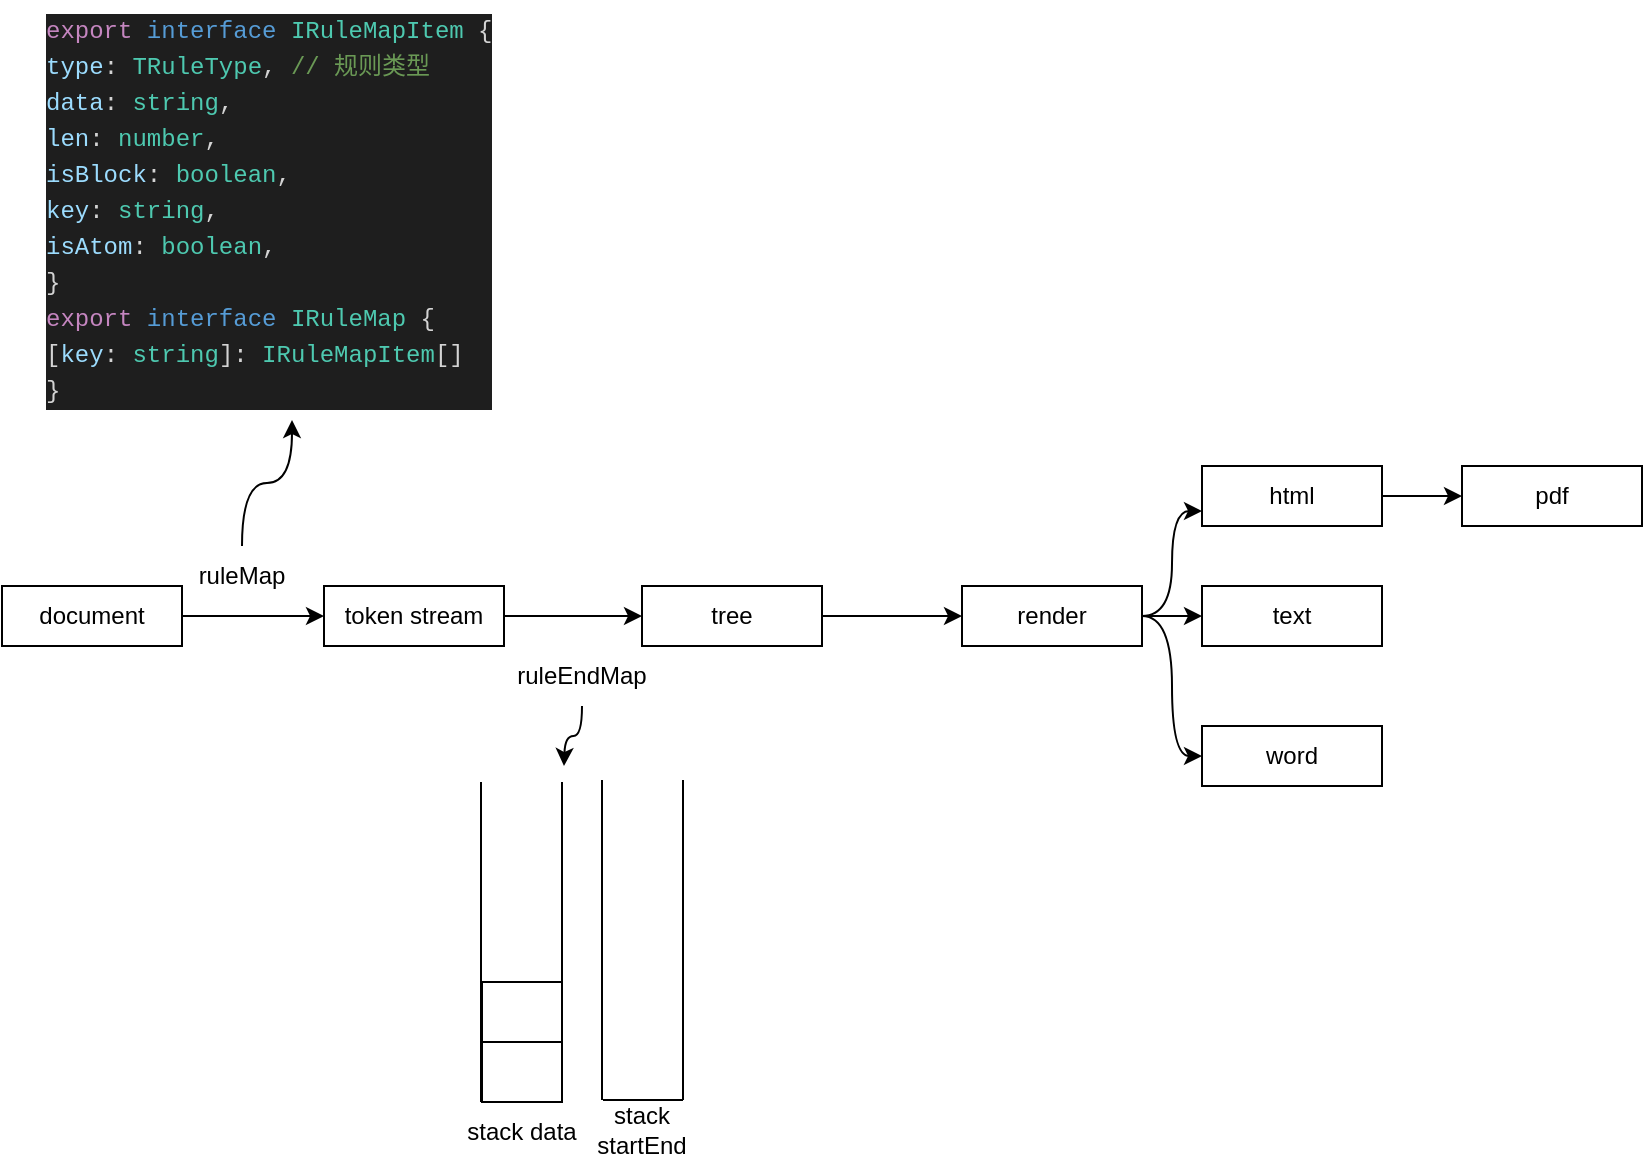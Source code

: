 <mxfile>
    <diagram id="WaMI7hyTmDdXjeJwHjnE" name="总体流程">
        <mxGraphModel dx="426" dy="1566" grid="1" gridSize="10" guides="1" tooltips="1" connect="1" arrows="1" fold="1" page="1" pageScale="1" pageWidth="827" pageHeight="1169" math="0" shadow="0">
            <root>
                <mxCell id="0"/>
                <mxCell id="1" parent="0"/>
                <mxCell id="4" style="edgeStyle=none;html=1;exitX=1;exitY=0.5;exitDx=0;exitDy=0;entryX=0;entryY=0.5;entryDx=0;entryDy=0;" parent="1" source="2" target="3" edge="1">
                    <mxGeometry relative="1" as="geometry"/>
                </mxCell>
                <mxCell id="2" value="document" style="rounded=0;whiteSpace=wrap;html=1;" parent="1" vertex="1">
                    <mxGeometry x="80" y="200" width="90" height="30" as="geometry"/>
                </mxCell>
                <mxCell id="7" style="edgeStyle=none;html=1;exitX=1;exitY=0.5;exitDx=0;exitDy=0;entryX=0;entryY=0.5;entryDx=0;entryDy=0;" parent="1" source="3" target="5" edge="1">
                    <mxGeometry relative="1" as="geometry"/>
                </mxCell>
                <mxCell id="3" value="token stream" style="rounded=0;whiteSpace=wrap;html=1;" parent="1" vertex="1">
                    <mxGeometry x="241" y="200" width="90" height="30" as="geometry"/>
                </mxCell>
                <mxCell id="9" style="edgeStyle=none;html=1;entryX=0;entryY=0.5;entryDx=0;entryDy=0;" parent="1" source="5" target="6" edge="1">
                    <mxGeometry relative="1" as="geometry"/>
                </mxCell>
                <mxCell id="5" value="tree" style="rounded=0;whiteSpace=wrap;html=1;" parent="1" vertex="1">
                    <mxGeometry x="400" y="200" width="90" height="30" as="geometry"/>
                </mxCell>
                <mxCell id="-12-SL2e7ez452s4MA2L-16" style="edgeStyle=orthogonalEdgeStyle;curved=1;html=1;exitX=1;exitY=0.5;exitDx=0;exitDy=0;entryX=0;entryY=0.75;entryDx=0;entryDy=0;" parent="1" source="6" target="-12-SL2e7ez452s4MA2L-13" edge="1">
                    <mxGeometry relative="1" as="geometry"/>
                </mxCell>
                <mxCell id="-12-SL2e7ez452s4MA2L-18" style="edgeStyle=orthogonalEdgeStyle;curved=1;html=1;exitX=1;exitY=0.5;exitDx=0;exitDy=0;entryX=0;entryY=0.5;entryDx=0;entryDy=0;" parent="1" source="6" target="-12-SL2e7ez452s4MA2L-14" edge="1">
                    <mxGeometry relative="1" as="geometry"/>
                </mxCell>
                <mxCell id="-12-SL2e7ez452s4MA2L-20" style="edgeStyle=orthogonalEdgeStyle;curved=1;html=1;exitX=1;exitY=0.5;exitDx=0;exitDy=0;entryX=0;entryY=0.5;entryDx=0;entryDy=0;" parent="1" source="6" target="-12-SL2e7ez452s4MA2L-19" edge="1">
                    <mxGeometry relative="1" as="geometry"/>
                </mxCell>
                <mxCell id="6" value="render" style="rounded=0;whiteSpace=wrap;html=1;" parent="1" vertex="1">
                    <mxGeometry x="560" y="200" width="90" height="30" as="geometry"/>
                </mxCell>
                <mxCell id="13" style="edgeStyle=orthogonalEdgeStyle;html=1;entryX=0.5;entryY=1;entryDx=0;entryDy=0;curved=1;" parent="1" source="10" target="11" edge="1">
                    <mxGeometry relative="1" as="geometry"/>
                </mxCell>
                <mxCell id="10" value="ruleMap" style="text;html=1;strokeColor=none;fillColor=none;align=center;verticalAlign=middle;whiteSpace=wrap;rounded=0;" parent="1" vertex="1">
                    <mxGeometry x="170" y="180" width="60" height="30" as="geometry"/>
                </mxCell>
                <mxCell id="11" value="&lt;meta charset=&quot;utf-8&quot;&gt;&lt;div style=&quot;color: rgb(212, 212, 212); background-color: rgb(30, 30, 30); font-family: menlo, monaco, &amp;quot;courier new&amp;quot;, monospace; font-weight: normal; font-size: 12px; line-height: 18px;&quot;&gt;&lt;div&gt;&lt;span style=&quot;color: #c586c0&quot;&gt;export&lt;/span&gt;&lt;span style=&quot;color: #d4d4d4&quot;&gt; &lt;/span&gt;&lt;span style=&quot;color: #569cd6&quot;&gt;interface&lt;/span&gt;&lt;span style=&quot;color: #d4d4d4&quot;&gt; &lt;/span&gt;&lt;span style=&quot;color: #4ec9b0&quot;&gt;IRuleMapItem&lt;/span&gt;&lt;span style=&quot;color: #d4d4d4&quot;&gt; {&lt;/span&gt;&lt;/div&gt;&lt;div&gt;&lt;span style=&quot;color: #d4d4d4&quot;&gt;  &lt;/span&gt;&lt;span style=&quot;color: #9cdcfe&quot;&gt;type&lt;/span&gt;&lt;span style=&quot;color: #d4d4d4&quot;&gt;: &lt;/span&gt;&lt;span style=&quot;color: #4ec9b0&quot;&gt;TRuleType&lt;/span&gt;&lt;span style=&quot;color: #d4d4d4&quot;&gt;, &lt;/span&gt;&lt;span style=&quot;color: #6a9955&quot;&gt;// 规则类型&lt;/span&gt;&lt;/div&gt;&lt;div&gt;&lt;span style=&quot;color: #d4d4d4&quot;&gt;  &lt;/span&gt;&lt;span style=&quot;color: #9cdcfe&quot;&gt;data&lt;/span&gt;&lt;span style=&quot;color: #d4d4d4&quot;&gt;: &lt;/span&gt;&lt;span style=&quot;color: #4ec9b0&quot;&gt;string&lt;/span&gt;&lt;span style=&quot;color: #d4d4d4&quot;&gt;,&lt;/span&gt;&lt;/div&gt;&lt;div&gt;&lt;span style=&quot;color: #d4d4d4&quot;&gt;  &lt;/span&gt;&lt;span style=&quot;color: #9cdcfe&quot;&gt;len&lt;/span&gt;&lt;span style=&quot;color: #d4d4d4&quot;&gt;: &lt;/span&gt;&lt;span style=&quot;color: #4ec9b0&quot;&gt;number&lt;/span&gt;&lt;span style=&quot;color: #d4d4d4&quot;&gt;,&lt;/span&gt;&lt;/div&gt;&lt;div&gt;&lt;span style=&quot;color: #d4d4d4&quot;&gt;  &lt;/span&gt;&lt;span style=&quot;color: #9cdcfe&quot;&gt;isBlock&lt;/span&gt;&lt;span style=&quot;color: #d4d4d4&quot;&gt;: &lt;/span&gt;&lt;span style=&quot;color: #4ec9b0&quot;&gt;boolean&lt;/span&gt;&lt;span style=&quot;color: #d4d4d4&quot;&gt;,&lt;/span&gt;&lt;/div&gt;&lt;div&gt;&lt;span style=&quot;color: #d4d4d4&quot;&gt;  &lt;/span&gt;&lt;span style=&quot;color: #9cdcfe&quot;&gt;key&lt;/span&gt;&lt;span style=&quot;color: #d4d4d4&quot;&gt;: &lt;/span&gt;&lt;span style=&quot;color: #4ec9b0&quot;&gt;string&lt;/span&gt;&lt;span style=&quot;color: #d4d4d4&quot;&gt;,&lt;/span&gt;&lt;/div&gt;&lt;div&gt;&lt;span style=&quot;color: #d4d4d4&quot;&gt;  &lt;/span&gt;&lt;span style=&quot;color: #9cdcfe&quot;&gt;isAtom&lt;/span&gt;&lt;span style=&quot;color: #d4d4d4&quot;&gt;: &lt;/span&gt;&lt;span style=&quot;color: #4ec9b0&quot;&gt;boolean&lt;/span&gt;&lt;span style=&quot;color: #d4d4d4&quot;&gt;,&lt;/span&gt;&lt;/div&gt;&lt;div&gt;&lt;span style=&quot;color: #d4d4d4&quot;&gt;}&lt;/span&gt;&lt;/div&gt;&lt;div&gt;&lt;span style=&quot;color: #c586c0&quot;&gt;export&lt;/span&gt;&lt;span style=&quot;color: #d4d4d4&quot;&gt; &lt;/span&gt;&lt;span style=&quot;color: #569cd6&quot;&gt;interface&lt;/span&gt;&lt;span style=&quot;color: #d4d4d4&quot;&gt; &lt;/span&gt;&lt;span style=&quot;color: #4ec9b0&quot;&gt;IRuleMap&lt;/span&gt;&lt;span style=&quot;color: #d4d4d4&quot;&gt; {&lt;/span&gt;&lt;/div&gt;&lt;div&gt;&lt;span style=&quot;color: #d4d4d4&quot;&gt;  [&lt;/span&gt;&lt;span style=&quot;color: #9cdcfe&quot;&gt;key&lt;/span&gt;&lt;span style=&quot;color: #d4d4d4&quot;&gt;: &lt;/span&gt;&lt;span style=&quot;color: #4ec9b0&quot;&gt;string&lt;/span&gt;&lt;span style=&quot;color: #d4d4d4&quot;&gt;]: &lt;/span&gt;&lt;span style=&quot;color: #4ec9b0&quot;&gt;IRuleMapItem&lt;/span&gt;&lt;span style=&quot;color: #d4d4d4&quot;&gt;[]&lt;/span&gt;&lt;/div&gt;&lt;div&gt;&lt;span style=&quot;color: #d4d4d4&quot;&gt;}&lt;/span&gt;&lt;/div&gt;&lt;/div&gt;" style="text;whiteSpace=wrap;html=1;" parent="1" vertex="1">
                    <mxGeometry x="100" y="-93" width="250" height="210" as="geometry"/>
                </mxCell>
                <mxCell id="-12-SL2e7ez452s4MA2L-17" style="edgeStyle=orthogonalEdgeStyle;curved=1;html=1;exitX=1;exitY=0.5;exitDx=0;exitDy=0;entryX=0;entryY=0.5;entryDx=0;entryDy=0;" parent="1" source="-12-SL2e7ez452s4MA2L-13" target="-12-SL2e7ez452s4MA2L-15" edge="1">
                    <mxGeometry relative="1" as="geometry"/>
                </mxCell>
                <mxCell id="-12-SL2e7ez452s4MA2L-13" value="html" style="rounded=0;whiteSpace=wrap;html=1;" parent="1" vertex="1">
                    <mxGeometry x="680" y="140" width="90" height="30" as="geometry"/>
                </mxCell>
                <mxCell id="-12-SL2e7ez452s4MA2L-14" value="text" style="rounded=0;whiteSpace=wrap;html=1;" parent="1" vertex="1">
                    <mxGeometry x="680" y="200" width="90" height="30" as="geometry"/>
                </mxCell>
                <mxCell id="-12-SL2e7ez452s4MA2L-15" value="pdf" style="rounded=0;whiteSpace=wrap;html=1;" parent="1" vertex="1">
                    <mxGeometry x="810" y="140" width="90" height="30" as="geometry"/>
                </mxCell>
                <mxCell id="-12-SL2e7ez452s4MA2L-19" value="word" style="rounded=0;whiteSpace=wrap;html=1;" parent="1" vertex="1">
                    <mxGeometry x="680" y="270" width="90" height="30" as="geometry"/>
                </mxCell>
                <mxCell id="xR2bX8fqKsaEmysBvTSd-13" value="" style="endArrow=none;html=1;curved=1;" parent="1" edge="1">
                    <mxGeometry width="50" height="50" relative="1" as="geometry">
                        <mxPoint x="380" y="457" as="sourcePoint"/>
                        <mxPoint x="380" y="297" as="targetPoint"/>
                    </mxGeometry>
                </mxCell>
                <mxCell id="xR2bX8fqKsaEmysBvTSd-14" value="" style="endArrow=none;html=1;curved=1;" parent="1" edge="1">
                    <mxGeometry width="50" height="50" relative="1" as="geometry">
                        <mxPoint x="420.5" y="457" as="sourcePoint"/>
                        <mxPoint x="420.5" y="297" as="targetPoint"/>
                    </mxGeometry>
                </mxCell>
                <mxCell id="xR2bX8fqKsaEmysBvTSd-15" value="" style="endArrow=none;html=1;curved=1;" parent="1" edge="1">
                    <mxGeometry width="50" height="50" relative="1" as="geometry">
                        <mxPoint x="420.5" y="457" as="sourcePoint"/>
                        <mxPoint x="380.5" y="457" as="targetPoint"/>
                    </mxGeometry>
                </mxCell>
                <mxCell id="xR2bX8fqKsaEmysBvTSd-16" value="stack startEnd" style="text;html=1;strokeColor=none;fillColor=none;align=center;verticalAlign=middle;whiteSpace=wrap;rounded=0;" parent="1" vertex="1">
                    <mxGeometry x="370" y="457" width="60" height="30" as="geometry"/>
                </mxCell>
                <mxCell id="xR2bX8fqKsaEmysBvTSd-17" value="" style="endArrow=none;html=1;curved=1;" parent="1" edge="1">
                    <mxGeometry width="50" height="50" relative="1" as="geometry">
                        <mxPoint x="319.5" y="458" as="sourcePoint"/>
                        <mxPoint x="319.5" y="298" as="targetPoint"/>
                    </mxGeometry>
                </mxCell>
                <mxCell id="xR2bX8fqKsaEmysBvTSd-18" value="" style="endArrow=none;html=1;curved=1;" parent="1" edge="1">
                    <mxGeometry width="50" height="50" relative="1" as="geometry">
                        <mxPoint x="360" y="458" as="sourcePoint"/>
                        <mxPoint x="360" y="298" as="targetPoint"/>
                    </mxGeometry>
                </mxCell>
                <mxCell id="xR2bX8fqKsaEmysBvTSd-19" value="" style="endArrow=none;html=1;curved=1;" parent="1" edge="1">
                    <mxGeometry width="50" height="50" relative="1" as="geometry">
                        <mxPoint x="360" y="458" as="sourcePoint"/>
                        <mxPoint x="320" y="458" as="targetPoint"/>
                    </mxGeometry>
                </mxCell>
                <mxCell id="xR2bX8fqKsaEmysBvTSd-20" value="stack data" style="text;html=1;strokeColor=none;fillColor=none;align=center;verticalAlign=middle;whiteSpace=wrap;rounded=0;" parent="1" vertex="1">
                    <mxGeometry x="310" y="458" width="60" height="30" as="geometry"/>
                </mxCell>
                <mxCell id="xR2bX8fqKsaEmysBvTSd-21" value="" style="rounded=0;whiteSpace=wrap;html=1;" parent="1" vertex="1">
                    <mxGeometry x="320" y="428" width="40" height="30" as="geometry"/>
                </mxCell>
                <mxCell id="xR2bX8fqKsaEmysBvTSd-22" value="" style="rounded=0;whiteSpace=wrap;html=1;" parent="1" vertex="1">
                    <mxGeometry x="320" y="398" width="40" height="30" as="geometry"/>
                </mxCell>
                <mxCell id="xR2bX8fqKsaEmysBvTSd-25" style="edgeStyle=orthogonalEdgeStyle;curved=1;html=1;exitX=0.5;exitY=1;exitDx=0;exitDy=0;" parent="1" source="xR2bX8fqKsaEmysBvTSd-24" edge="1">
                    <mxGeometry relative="1" as="geometry">
                        <mxPoint x="361" y="290" as="targetPoint"/>
                    </mxGeometry>
                </mxCell>
                <mxCell id="xR2bX8fqKsaEmysBvTSd-24" value="ruleEndMap" style="text;html=1;strokeColor=none;fillColor=none;align=center;verticalAlign=middle;whiteSpace=wrap;rounded=0;" parent="1" vertex="1">
                    <mxGeometry x="340" y="230" width="60" height="30" as="geometry"/>
                </mxCell>
            </root>
        </mxGraphModel>
    </diagram>
    <diagram id="qE5F2gFRhqpGn3yFJFP4" name="token处理">
        <mxGraphModel dx="426" dy="397" grid="1" gridSize="10" guides="1" tooltips="1" connect="1" arrows="1" fold="1" page="1" pageScale="1" pageWidth="827" pageHeight="1169" math="0" shadow="0">
            <root>
                <mxCell id="VqL0Teu85AzYEbzLS4tM-0"/>
                <mxCell id="VqL0Teu85AzYEbzLS4tM-1" parent="VqL0Teu85AzYEbzLS4tM-0"/>
                <mxCell id="VqL0Teu85AzYEbzLS4tM-2" value="用栈替代递归，不过这里存在问题：诸如括号匹配问题中，何时出栈是确定的，但这里由于有的start和end是相同的标志(startEnd)，无法判断出栈or入栈" style="text;html=1;strokeColor=none;fillColor=none;align=left;verticalAlign=middle;whiteSpace=wrap;rounded=0;" parent="VqL0Teu85AzYEbzLS4tM-1" vertex="1">
                    <mxGeometry x="30" y="10" width="290" height="50" as="geometry"/>
                </mxCell>
                <mxCell id="VqL0Teu85AzYEbzLS4tM-4" value="" style="endArrow=none;html=1;curved=1;" parent="VqL0Teu85AzYEbzLS4tM-1" edge="1">
                    <mxGeometry width="50" height="50" relative="1" as="geometry">
                        <mxPoint x="79.5" y="240" as="sourcePoint"/>
                        <mxPoint x="79.5" y="80" as="targetPoint"/>
                    </mxGeometry>
                </mxCell>
                <mxCell id="VqL0Teu85AzYEbzLS4tM-5" value="" style="endArrow=none;html=1;curved=1;" parent="VqL0Teu85AzYEbzLS4tM-1" edge="1">
                    <mxGeometry width="50" height="50" relative="1" as="geometry">
                        <mxPoint x="120" y="240" as="sourcePoint"/>
                        <mxPoint x="120" y="80" as="targetPoint"/>
                    </mxGeometry>
                </mxCell>
                <mxCell id="VqL0Teu85AzYEbzLS4tM-6" value="" style="endArrow=none;html=1;curved=1;" parent="VqL0Teu85AzYEbzLS4tM-1" edge="1">
                    <mxGeometry width="50" height="50" relative="1" as="geometry">
                        <mxPoint x="120" y="240" as="sourcePoint"/>
                        <mxPoint x="80" y="240" as="targetPoint"/>
                    </mxGeometry>
                </mxCell>
                <mxCell id="VqL0Teu85AzYEbzLS4tM-16" style="edgeStyle=orthogonalEdgeStyle;curved=1;html=1;exitX=0.5;exitY=1;exitDx=0;exitDy=0;entryX=0.5;entryY=0;entryDx=0;entryDy=0;" parent="VqL0Teu85AzYEbzLS4tM-1" source="VqL0Teu85AzYEbzLS4tM-7" target="VqL0Teu85AzYEbzLS4tM-15" edge="1">
                    <mxGeometry relative="1" as="geometry"/>
                </mxCell>
                <mxCell id="VqL0Teu85AzYEbzLS4tM-7" value="stack data" style="text;html=1;strokeColor=none;fillColor=none;align=center;verticalAlign=middle;whiteSpace=wrap;rounded=0;" parent="VqL0Teu85AzYEbzLS4tM-1" vertex="1">
                    <mxGeometry x="70" y="240" width="60" height="30" as="geometry"/>
                </mxCell>
                <mxCell id="VqL0Teu85AzYEbzLS4tM-8" value="" style="endArrow=none;html=1;curved=1;" parent="VqL0Teu85AzYEbzLS4tM-1" edge="1">
                    <mxGeometry width="50" height="50" relative="1" as="geometry">
                        <mxPoint x="340" y="239" as="sourcePoint"/>
                        <mxPoint x="340" y="79" as="targetPoint"/>
                    </mxGeometry>
                </mxCell>
                <mxCell id="VqL0Teu85AzYEbzLS4tM-9" value="" style="endArrow=none;html=1;curved=1;" parent="VqL0Teu85AzYEbzLS4tM-1" edge="1">
                    <mxGeometry width="50" height="50" relative="1" as="geometry">
                        <mxPoint x="380.5" y="239" as="sourcePoint"/>
                        <mxPoint x="380.5" y="79" as="targetPoint"/>
                    </mxGeometry>
                </mxCell>
                <mxCell id="VqL0Teu85AzYEbzLS4tM-10" value="" style="endArrow=none;html=1;curved=1;" parent="VqL0Teu85AzYEbzLS4tM-1" edge="1">
                    <mxGeometry width="50" height="50" relative="1" as="geometry">
                        <mxPoint x="380.5" y="239" as="sourcePoint"/>
                        <mxPoint x="340.5" y="239" as="targetPoint"/>
                    </mxGeometry>
                </mxCell>
                <mxCell id="VqL0Teu85AzYEbzLS4tM-26" style="edgeStyle=orthogonalEdgeStyle;curved=1;html=1;exitX=0.5;exitY=1;exitDx=0;exitDy=0;" parent="VqL0Teu85AzYEbzLS4tM-1" source="VqL0Teu85AzYEbzLS4tM-11" target="VqL0Teu85AzYEbzLS4tM-25" edge="1">
                    <mxGeometry relative="1" as="geometry"/>
                </mxCell>
                <mxCell id="VqL0Teu85AzYEbzLS4tM-11" value="stack startEnd" style="text;html=1;strokeColor=none;fillColor=none;align=center;verticalAlign=middle;whiteSpace=wrap;rounded=0;" parent="VqL0Teu85AzYEbzLS4tM-1" vertex="1">
                    <mxGeometry x="330" y="239" width="60" height="30" as="geometry"/>
                </mxCell>
                <mxCell id="VqL0Teu85AzYEbzLS4tM-12" value="" style="rounded=0;whiteSpace=wrap;html=1;" parent="VqL0Teu85AzYEbzLS4tM-1" vertex="1">
                    <mxGeometry x="80" y="210" width="40" height="30" as="geometry"/>
                </mxCell>
                <mxCell id="VqL0Teu85AzYEbzLS4tM-14" value="" style="rounded=0;whiteSpace=wrap;html=1;" parent="VqL0Teu85AzYEbzLS4tM-1" vertex="1">
                    <mxGeometry x="80" y="180" width="40" height="30" as="geometry"/>
                </mxCell>
                <mxCell id="VqL0Teu85AzYEbzLS4tM-15" value="start：入栈&lt;br&gt;content：入栈&lt;br&gt;end：出栈&lt;br&gt;startEnd：不知道是入栈还是处栈&lt;br&gt;end并且是换行符需要将所有非换行内容包裹起来" style="text;html=1;strokeColor=none;fillColor=none;align=left;verticalAlign=middle;whiteSpace=wrap;rounded=0;" parent="VqL0Teu85AzYEbzLS4tM-1" vertex="1">
                    <mxGeometry x="20" y="320" width="180" height="100" as="geometry"/>
                </mxCell>
                <mxCell id="VqL0Teu85AzYEbzLS4tM-18" value="" style="shape=singleArrow;whiteSpace=wrap;html=1;" parent="VqL0Teu85AzYEbzLS4tM-1" vertex="1">
                    <mxGeometry x="180" y="160" width="50" height="30" as="geometry"/>
                </mxCell>
                <mxCell id="VqL0Teu85AzYEbzLS4tM-19" value="" style="endArrow=none;html=1;curved=1;" parent="VqL0Teu85AzYEbzLS4tM-1" edge="1">
                    <mxGeometry width="50" height="50" relative="1" as="geometry">
                        <mxPoint x="279.5" y="240" as="sourcePoint"/>
                        <mxPoint x="279.5" y="80" as="targetPoint"/>
                    </mxGeometry>
                </mxCell>
                <mxCell id="VqL0Teu85AzYEbzLS4tM-20" value="" style="endArrow=none;html=1;curved=1;" parent="VqL0Teu85AzYEbzLS4tM-1" edge="1">
                    <mxGeometry width="50" height="50" relative="1" as="geometry">
                        <mxPoint x="320" y="240" as="sourcePoint"/>
                        <mxPoint x="320" y="80" as="targetPoint"/>
                    </mxGeometry>
                </mxCell>
                <mxCell id="VqL0Teu85AzYEbzLS4tM-21" value="" style="endArrow=none;html=1;curved=1;" parent="VqL0Teu85AzYEbzLS4tM-1" edge="1">
                    <mxGeometry width="50" height="50" relative="1" as="geometry">
                        <mxPoint x="320" y="240" as="sourcePoint"/>
                        <mxPoint x="280" y="240" as="targetPoint"/>
                    </mxGeometry>
                </mxCell>
                <mxCell id="VqL0Teu85AzYEbzLS4tM-22" value="stack data" style="text;html=1;strokeColor=none;fillColor=none;align=center;verticalAlign=middle;whiteSpace=wrap;rounded=0;" parent="VqL0Teu85AzYEbzLS4tM-1" vertex="1">
                    <mxGeometry x="270" y="240" width="60" height="30" as="geometry"/>
                </mxCell>
                <mxCell id="VqL0Teu85AzYEbzLS4tM-23" value="" style="rounded=0;whiteSpace=wrap;html=1;" parent="VqL0Teu85AzYEbzLS4tM-1" vertex="1">
                    <mxGeometry x="280" y="210" width="40" height="30" as="geometry"/>
                </mxCell>
                <mxCell id="VqL0Teu85AzYEbzLS4tM-24" value="" style="rounded=0;whiteSpace=wrap;html=1;" parent="VqL0Teu85AzYEbzLS4tM-1" vertex="1">
                    <mxGeometry x="280" y="180" width="40" height="30" as="geometry"/>
                </mxCell>
                <mxCell id="VqL0Teu85AzYEbzLS4tM-25" value="作用：判断startEnd是出栈还是入栈&lt;br&gt;逻辑：startEnd时查看栈顶，如果相同则出栈，不同则入栈&lt;br&gt;缺点：意味着相同start和end的不会互相嵌套，做就近选择" style="text;html=1;strokeColor=none;fillColor=none;align=left;verticalAlign=middle;whiteSpace=wrap;rounded=0;" parent="VqL0Teu85AzYEbzLS4tM-1" vertex="1">
                    <mxGeometry x="330" y="320" width="200" height="80" as="geometry"/>
                </mxCell>
            </root>
        </mxGraphModel>
    </diagram>
    <diagram id="ALm6waaCmGFyQa1CJuNQ" name="资源处理">
        <mxGraphModel dx="426" dy="397" grid="1" gridSize="10" guides="1" tooltips="1" connect="1" arrows="1" fold="1" page="1" pageScale="1" pageWidth="827" pageHeight="1169" math="0" shadow="0">
            <root>
                <mxCell id="QO3P17lX8mDn8EEGbJQt-0"/>
                <mxCell id="QO3P17lX8mDn8EEGbJQt-1" parent="QO3P17lX8mDn8EEGbJQt-0"/>
            </root>
        </mxGraphModel>
    </diagram>
    <diagram id="AHnv5YMvQcpvGnEQA-f-" name="博客架构">
        <mxGraphModel dx="680" dy="397" grid="1" gridSize="10" guides="1" tooltips="1" connect="1" arrows="1" fold="1" page="1" pageScale="1" pageWidth="827" pageHeight="1169" math="0" shadow="0">
            <root>
                <mxCell id="0ToJZd9oNKbj8e7fWlU4-0"/>
                <mxCell id="0ToJZd9oNKbj8e7fWlU4-1" parent="0ToJZd9oNKbj8e7fWlU4-0"/>
                <mxCell id="0ToJZd9oNKbj8e7fWlU4-18" style="edgeStyle=orthogonalEdgeStyle;curved=1;html=1;entryX=0.5;entryY=0;entryDx=0;entryDy=0;" edge="1" parent="0ToJZd9oNKbj8e7fWlU4-1" source="0ToJZd9oNKbj8e7fWlU4-14" target="0ToJZd9oNKbj8e7fWlU4-16">
                    <mxGeometry relative="1" as="geometry"/>
                </mxCell>
                <mxCell id="0ToJZd9oNKbj8e7fWlU4-19" value="进一步的扩展" style="edgeLabel;html=1;align=center;verticalAlign=middle;resizable=0;points=[];" vertex="1" connectable="0" parent="0ToJZd9oNKbj8e7fWlU4-18">
                    <mxGeometry x="-0.125" relative="1" as="geometry">
                        <mxPoint as="offset"/>
                    </mxGeometry>
                </mxCell>
                <mxCell id="0ToJZd9oNKbj8e7fWlU4-27" style="edgeStyle=orthogonalEdgeStyle;curved=1;html=1;exitX=0.5;exitY=1;exitDx=0;exitDy=0;entryX=0.5;entryY=0;entryDx=0;entryDy=0;" edge="1" parent="0ToJZd9oNKbj8e7fWlU4-1" source="0ToJZd9oNKbj8e7fWlU4-14" target="0ToJZd9oNKbj8e7fWlU4-24">
                    <mxGeometry relative="1" as="geometry"/>
                </mxCell>
                <mxCell id="0ToJZd9oNKbj8e7fWlU4-28" value="进一步的" style="edgeLabel;html=1;align=center;verticalAlign=middle;resizable=0;points=[];" vertex="1" connectable="0" parent="0ToJZd9oNKbj8e7fWlU4-27">
                    <mxGeometry x="0.143" relative="1" as="geometry">
                        <mxPoint as="offset"/>
                    </mxGeometry>
                </mxCell>
                <mxCell id="0ToJZd9oNKbj8e7fWlU4-14" value="web服务&lt;br&gt;&lt;br&gt;&lt;br&gt;&lt;br&gt;&lt;br&gt;&lt;br&gt;&lt;br&gt;&lt;br&gt;&lt;br&gt;&lt;br&gt;&lt;br&gt;&lt;br&gt;&lt;br&gt;" style="rounded=0;whiteSpace=wrap;html=1;align=left;dashed=1;" vertex="1" parent="0ToJZd9oNKbj8e7fWlU4-1">
                    <mxGeometry x="100" y="350" width="400" height="210" as="geometry"/>
                </mxCell>
                <mxCell id="0ToJZd9oNKbj8e7fWlU4-5" style="edgeStyle=none;html=1;exitX=0;exitY=0.75;exitDx=0;exitDy=0;entryX=1;entryY=0.75;entryDx=0;entryDy=0;" edge="1" parent="0ToJZd9oNKbj8e7fWlU4-1" source="0ToJZd9oNKbj8e7fWlU4-2" target="0ToJZd9oNKbj8e7fWlU4-3">
                    <mxGeometry relative="1" as="geometry"/>
                </mxCell>
                <mxCell id="0ToJZd9oNKbj8e7fWlU4-2" value="资源池&lt;br&gt;md&lt;br&gt;image等" style="rounded=1;whiteSpace=wrap;html=1;" vertex="1" parent="0ToJZd9oNKbj8e7fWlU4-1">
                    <mxGeometry x="320" y="217" width="120" height="60" as="geometry"/>
                </mxCell>
                <mxCell id="0ToJZd9oNKbj8e7fWlU4-4" style="edgeStyle=none;html=1;exitX=1;exitY=0.25;exitDx=0;exitDy=0;entryX=0;entryY=0.25;entryDx=0;entryDy=0;" edge="1" parent="0ToJZd9oNKbj8e7fWlU4-1" source="0ToJZd9oNKbj8e7fWlU4-3" target="0ToJZd9oNKbj8e7fWlU4-2">
                    <mxGeometry relative="1" as="geometry"/>
                </mxCell>
                <mxCell id="0ToJZd9oNKbj8e7fWlU4-8" style="edgeStyle=none;html=1;exitX=0.75;exitY=0;exitDx=0;exitDy=0;entryX=0.75;entryY=1;entryDx=0;entryDy=0;" edge="1" parent="0ToJZd9oNKbj8e7fWlU4-1" source="0ToJZd9oNKbj8e7fWlU4-3" target="0ToJZd9oNKbj8e7fWlU4-6">
                    <mxGeometry relative="1" as="geometry"/>
                </mxCell>
                <mxCell id="0ToJZd9oNKbj8e7fWlU4-15" style="edgeStyle=orthogonalEdgeStyle;html=1;entryX=0.5;entryY=0;entryDx=0;entryDy=0;curved=1;" edge="1" parent="0ToJZd9oNKbj8e7fWlU4-1" source="0ToJZd9oNKbj8e7fWlU4-3" target="0ToJZd9oNKbj8e7fWlU4-14">
                    <mxGeometry relative="1" as="geometry"/>
                </mxCell>
                <mxCell id="0ToJZd9oNKbj8e7fWlU4-17" value="web server包含以下几个部分" style="edgeLabel;html=1;align=center;verticalAlign=middle;resizable=0;points=[];" vertex="1" connectable="0" parent="0ToJZd9oNKbj8e7fWlU4-15">
                    <mxGeometry x="-0.015" y="2" relative="1" as="geometry">
                        <mxPoint as="offset"/>
                    </mxGeometry>
                </mxCell>
                <mxCell id="0ToJZd9oNKbj8e7fWlU4-3" value="web server" style="rounded=1;whiteSpace=wrap;html=1;" vertex="1" parent="0ToJZd9oNKbj8e7fWlU4-1">
                    <mxGeometry x="117" y="217" width="120" height="60" as="geometry"/>
                </mxCell>
                <mxCell id="0ToJZd9oNKbj8e7fWlU4-7" style="edgeStyle=none;html=1;exitX=0.25;exitY=1;exitDx=0;exitDy=0;entryX=0.25;entryY=0;entryDx=0;entryDy=0;" edge="1" parent="0ToJZd9oNKbj8e7fWlU4-1" source="0ToJZd9oNKbj8e7fWlU4-6" target="0ToJZd9oNKbj8e7fWlU4-3">
                    <mxGeometry relative="1" as="geometry"/>
                </mxCell>
                <mxCell id="0ToJZd9oNKbj8e7fWlU4-6" value="浏览器（用户）" style="rounded=1;whiteSpace=wrap;html=1;" vertex="1" parent="0ToJZd9oNKbj8e7fWlU4-1">
                    <mxGeometry x="117" y="102" width="120" height="60" as="geometry"/>
                </mxCell>
                <mxCell id="0ToJZd9oNKbj8e7fWlU4-9" value="md解析模块（当前）" style="rounded=0;whiteSpace=wrap;html=1;" vertex="1" parent="0ToJZd9oNKbj8e7fWlU4-1">
                    <mxGeometry x="110" y="390" width="120" height="40" as="geometry"/>
                </mxCell>
                <mxCell id="0ToJZd9oNKbj8e7fWlU4-10" value="资源调度模块" style="rounded=0;whiteSpace=wrap;html=1;" vertex="1" parent="0ToJZd9oNKbj8e7fWlU4-1">
                    <mxGeometry x="240" y="390" width="120" height="40" as="geometry"/>
                </mxCell>
                <mxCell id="0ToJZd9oNKbj8e7fWlU4-11" value="web服务&lt;br&gt;&lt;br&gt;&lt;br&gt;&lt;br&gt;&lt;br&gt;" style="rounded=0;whiteSpace=wrap;html=1;align=left;dashed=1;" vertex="1" parent="0ToJZd9oNKbj8e7fWlU4-1">
                    <mxGeometry x="110" y="440" width="250" height="110" as="geometry"/>
                </mxCell>
                <mxCell id="0ToJZd9oNKbj8e7fWlU4-12" value="权限模块abac" style="rounded=0;whiteSpace=wrap;html=1;" vertex="1" parent="0ToJZd9oNKbj8e7fWlU4-1">
                    <mxGeometry x="230" y="450" width="120" height="40" as="geometry"/>
                </mxCell>
                <mxCell id="0ToJZd9oNKbj8e7fWlU4-13" value="策略模块" style="rounded=0;whiteSpace=wrap;html=1;" vertex="1" parent="0ToJZd9oNKbj8e7fWlU4-1">
                    <mxGeometry x="230" y="500" width="120" height="40" as="geometry"/>
                </mxCell>
                <mxCell id="0ToJZd9oNKbj8e7fWlU4-22" value="" style="group" vertex="1" connectable="0" parent="0ToJZd9oNKbj8e7fWlU4-1">
                    <mxGeometry x="18" y="640" width="270" height="90" as="geometry"/>
                </mxCell>
                <mxCell id="0ToJZd9oNKbj8e7fWlU4-16" value="客户端&lt;br&gt;&lt;br&gt;&lt;br&gt;&lt;br&gt;&lt;br&gt;" style="rounded=0;whiteSpace=wrap;html=1;align=left;dashed=1;" vertex="1" parent="0ToJZd9oNKbj8e7fWlU4-22">
                    <mxGeometry x="-1" width="270" height="90" as="geometry"/>
                </mxCell>
                <mxCell id="0ToJZd9oNKbj8e7fWlU4-20" value="客户端" style="rounded=0;whiteSpace=wrap;html=1;" vertex="1" parent="0ToJZd9oNKbj8e7fWlU4-22">
                    <mxGeometry x="10" y="40" width="120" height="40" as="geometry"/>
                </mxCell>
                <mxCell id="0ToJZd9oNKbj8e7fWlU4-21" value="客户端与web端策略模块" style="rounded=0;whiteSpace=wrap;html=1;" vertex="1" parent="0ToJZd9oNKbj8e7fWlU4-22">
                    <mxGeometry x="140" y="40" width="120" height="40" as="geometry"/>
                </mxCell>
                <mxCell id="0ToJZd9oNKbj8e7fWlU4-23" value="" style="group" vertex="1" connectable="0" parent="0ToJZd9oNKbj8e7fWlU4-1">
                    <mxGeometry x="300" y="640" width="270" height="90" as="geometry"/>
                </mxCell>
                <mxCell id="0ToJZd9oNKbj8e7fWlU4-24" value="在线编辑功能&lt;br&gt;&lt;br&gt;&lt;br&gt;&lt;br&gt;" style="rounded=0;whiteSpace=wrap;html=1;align=left;dashed=1;" vertex="1" parent="0ToJZd9oNKbj8e7fWlU4-23">
                    <mxGeometry x="-1" width="270" height="90" as="geometry"/>
                </mxCell>
                <mxCell id="0ToJZd9oNKbj8e7fWlU4-25" value="在线编辑" style="rounded=0;whiteSpace=wrap;html=1;" vertex="1" parent="0ToJZd9oNKbj8e7fWlU4-23">
                    <mxGeometry x="10" y="40" width="120" height="40" as="geometry"/>
                </mxCell>
                <mxCell id="0ToJZd9oNKbj8e7fWlU4-26" value="代码运行" style="rounded=0;whiteSpace=wrap;html=1;" vertex="1" parent="0ToJZd9oNKbj8e7fWlU4-23">
                    <mxGeometry x="140" y="40" width="120" height="40" as="geometry"/>
                </mxCell>
                <mxCell id="0ToJZd9oNKbj8e7fWlU4-29" value="同步模块" style="rounded=0;whiteSpace=wrap;html=1;" vertex="1" parent="0ToJZd9oNKbj8e7fWlU4-1">
                    <mxGeometry x="370" y="390" width="120" height="40" as="geometry"/>
                </mxCell>
                <mxCell id="0ToJZd9oNKbj8e7fWlU4-34" style="edgeStyle=orthogonalEdgeStyle;curved=1;html=1;exitX=0.5;exitY=1;exitDx=0;exitDy=0;entryX=0.5;entryY=0;entryDx=0;entryDy=0;" edge="1" parent="0ToJZd9oNKbj8e7fWlU4-1" source="0ToJZd9oNKbj8e7fWlU4-30" target="0ToJZd9oNKbj8e7fWlU4-32">
                    <mxGeometry relative="1" as="geometry"/>
                </mxCell>
                <mxCell id="0ToJZd9oNKbj8e7fWlU4-30" value="md解析模块（当前）" style="rounded=0;whiteSpace=wrap;html=1;" vertex="1" parent="0ToJZd9oNKbj8e7fWlU4-1">
                    <mxGeometry x="610" y="162" width="120" height="40" as="geometry"/>
                </mxCell>
                <mxCell id="0ToJZd9oNKbj8e7fWlU4-36" style="edgeStyle=orthogonalEdgeStyle;curved=1;html=1;exitX=0.5;exitY=1;exitDx=0;exitDy=0;entryX=0.5;entryY=0;entryDx=0;entryDy=0;" edge="1" parent="0ToJZd9oNKbj8e7fWlU4-1" source="0ToJZd9oNKbj8e7fWlU4-32" target="0ToJZd9oNKbj8e7fWlU4-35">
                    <mxGeometry relative="1" as="geometry"/>
                </mxCell>
                <mxCell id="0ToJZd9oNKbj8e7fWlU4-32" value="web服务" style="rounded=0;whiteSpace=wrap;html=1;" vertex="1" parent="0ToJZd9oNKbj8e7fWlU4-1">
                    <mxGeometry x="610" y="240" width="120" height="40" as="geometry"/>
                </mxCell>
                <mxCell id="0ToJZd9oNKbj8e7fWlU4-33" value="过程如下：" style="text;html=1;strokeColor=none;fillColor=none;align=center;verticalAlign=middle;whiteSpace=wrap;rounded=0;dashed=1;" vertex="1" parent="0ToJZd9oNKbj8e7fWlU4-1">
                    <mxGeometry x="580" y="130" width="80" height="30" as="geometry"/>
                </mxCell>
                <mxCell id="0ToJZd9oNKbj8e7fWlU4-38" style="edgeStyle=orthogonalEdgeStyle;curved=1;html=1;exitX=0.5;exitY=1;exitDx=0;exitDy=0;entryX=0.5;entryY=0;entryDx=0;entryDy=0;" edge="1" parent="0ToJZd9oNKbj8e7fWlU4-1" source="0ToJZd9oNKbj8e7fWlU4-35" target="0ToJZd9oNKbj8e7fWlU4-37">
                    <mxGeometry relative="1" as="geometry"/>
                </mxCell>
                <mxCell id="0ToJZd9oNKbj8e7fWlU4-35" value="同步模块" style="rounded=0;whiteSpace=wrap;html=1;" vertex="1" parent="0ToJZd9oNKbj8e7fWlU4-1">
                    <mxGeometry x="610" y="310" width="120" height="40" as="geometry"/>
                </mxCell>
                <mxCell id="0ToJZd9oNKbj8e7fWlU4-40" style="edgeStyle=orthogonalEdgeStyle;curved=1;html=1;exitX=0.5;exitY=1;exitDx=0;exitDy=0;entryX=0.5;entryY=0;entryDx=0;entryDy=0;" edge="1" parent="0ToJZd9oNKbj8e7fWlU4-1" source="0ToJZd9oNKbj8e7fWlU4-37" target="0ToJZd9oNKbj8e7fWlU4-39">
                    <mxGeometry relative="1" as="geometry"/>
                </mxCell>
                <mxCell id="0ToJZd9oNKbj8e7fWlU4-37" value="资源调度" style="rounded=0;whiteSpace=wrap;html=1;" vertex="1" parent="0ToJZd9oNKbj8e7fWlU4-1">
                    <mxGeometry x="610" y="390" width="120" height="40" as="geometry"/>
                </mxCell>
                <mxCell id="0ToJZd9oNKbj8e7fWlU4-42" style="edgeStyle=orthogonalEdgeStyle;curved=1;html=1;exitX=0.5;exitY=1;exitDx=0;exitDy=0;entryX=0.5;entryY=0;entryDx=0;entryDy=0;" edge="1" parent="0ToJZd9oNKbj8e7fWlU4-1" source="0ToJZd9oNKbj8e7fWlU4-39" target="0ToJZd9oNKbj8e7fWlU4-41">
                    <mxGeometry relative="1" as="geometry"/>
                </mxCell>
                <mxCell id="0ToJZd9oNKbj8e7fWlU4-39" value="权限模块abac" style="rounded=0;whiteSpace=wrap;html=1;" vertex="1" parent="0ToJZd9oNKbj8e7fWlU4-1">
                    <mxGeometry x="610" y="470" width="120" height="40" as="geometry"/>
                </mxCell>
                <mxCell id="0ToJZd9oNKbj8e7fWlU4-41" value="策略模块" style="rounded=0;whiteSpace=wrap;html=1;" vertex="1" parent="0ToJZd9oNKbj8e7fWlU4-1">
                    <mxGeometry x="610" y="550" width="120" height="40" as="geometry"/>
                </mxCell>
                <mxCell id="0ToJZd9oNKbj8e7fWlU4-43" value="12/22" style="text;html=1;strokeColor=none;fillColor=none;align=center;verticalAlign=middle;whiteSpace=wrap;rounded=0;dashed=1;" vertex="1" parent="0ToJZd9oNKbj8e7fWlU4-1">
                    <mxGeometry x="740" y="162" width="60" height="30" as="geometry"/>
                </mxCell>
                <mxCell id="0ToJZd9oNKbj8e7fWlU4-44" value="12/25" style="text;html=1;strokeColor=none;fillColor=none;align=center;verticalAlign=middle;whiteSpace=wrap;rounded=0;dashed=1;" vertex="1" parent="0ToJZd9oNKbj8e7fWlU4-1">
                    <mxGeometry x="740" y="245" width="60" height="30" as="geometry"/>
                </mxCell>
                <mxCell id="0ToJZd9oNKbj8e7fWlU4-45" value="12/30" style="text;html=1;strokeColor=none;fillColor=none;align=center;verticalAlign=middle;whiteSpace=wrap;rounded=0;dashed=1;" vertex="1" parent="0ToJZd9oNKbj8e7fWlU4-1">
                    <mxGeometry x="740" y="310" width="60" height="30" as="geometry"/>
                </mxCell>
                <mxCell id="0ToJZd9oNKbj8e7fWlU4-46" value="..." style="text;html=1;strokeColor=none;fillColor=none;align=center;verticalAlign=middle;whiteSpace=wrap;rounded=0;dashed=1;" vertex="1" parent="0ToJZd9oNKbj8e7fWlU4-1">
                    <mxGeometry x="740" y="395" width="60" height="30" as="geometry"/>
                </mxCell>
            </root>
        </mxGraphModel>
    </diagram>
</mxfile>